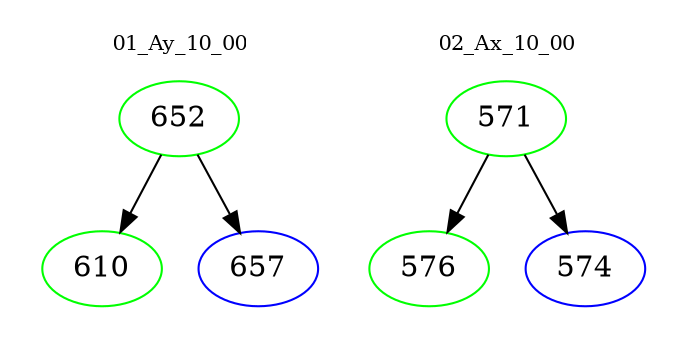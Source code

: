digraph{
subgraph cluster_0 {
color = white
label = "01_Ay_10_00";
fontsize=10;
T0_652 [label="652", color="green"]
T0_652 -> T0_610 [color="black"]
T0_610 [label="610", color="green"]
T0_652 -> T0_657 [color="black"]
T0_657 [label="657", color="blue"]
}
subgraph cluster_1 {
color = white
label = "02_Ax_10_00";
fontsize=10;
T1_571 [label="571", color="green"]
T1_571 -> T1_576 [color="black"]
T1_576 [label="576", color="green"]
T1_571 -> T1_574 [color="black"]
T1_574 [label="574", color="blue"]
}
}
